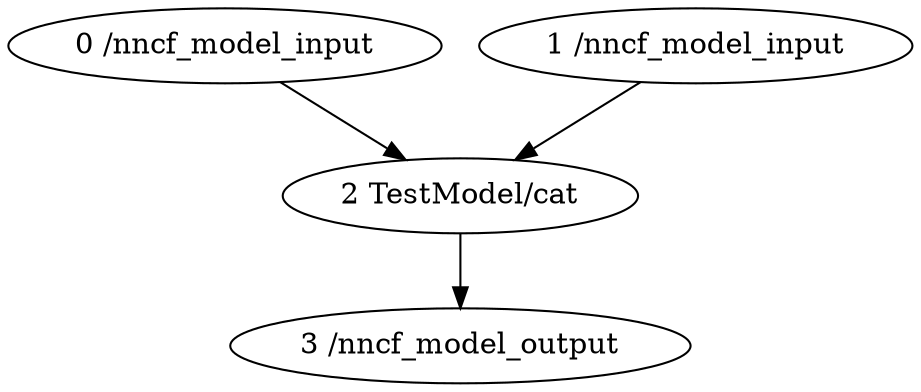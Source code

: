 strict digraph  {
"0 /nncf_model_input" [id=0, scope="", type=nncf_model_input];
"1 /nncf_model_input" [id=1, scope="", type=nncf_model_input];
"2 TestModel/cat" [id=2, scope=TestModel, type=cat];
"3 /nncf_model_output" [id=3, scope="", type=nncf_model_output];
"0 /nncf_model_input" -> "2 TestModel/cat";
"1 /nncf_model_input" -> "2 TestModel/cat";
"2 TestModel/cat" -> "3 /nncf_model_output";
}
